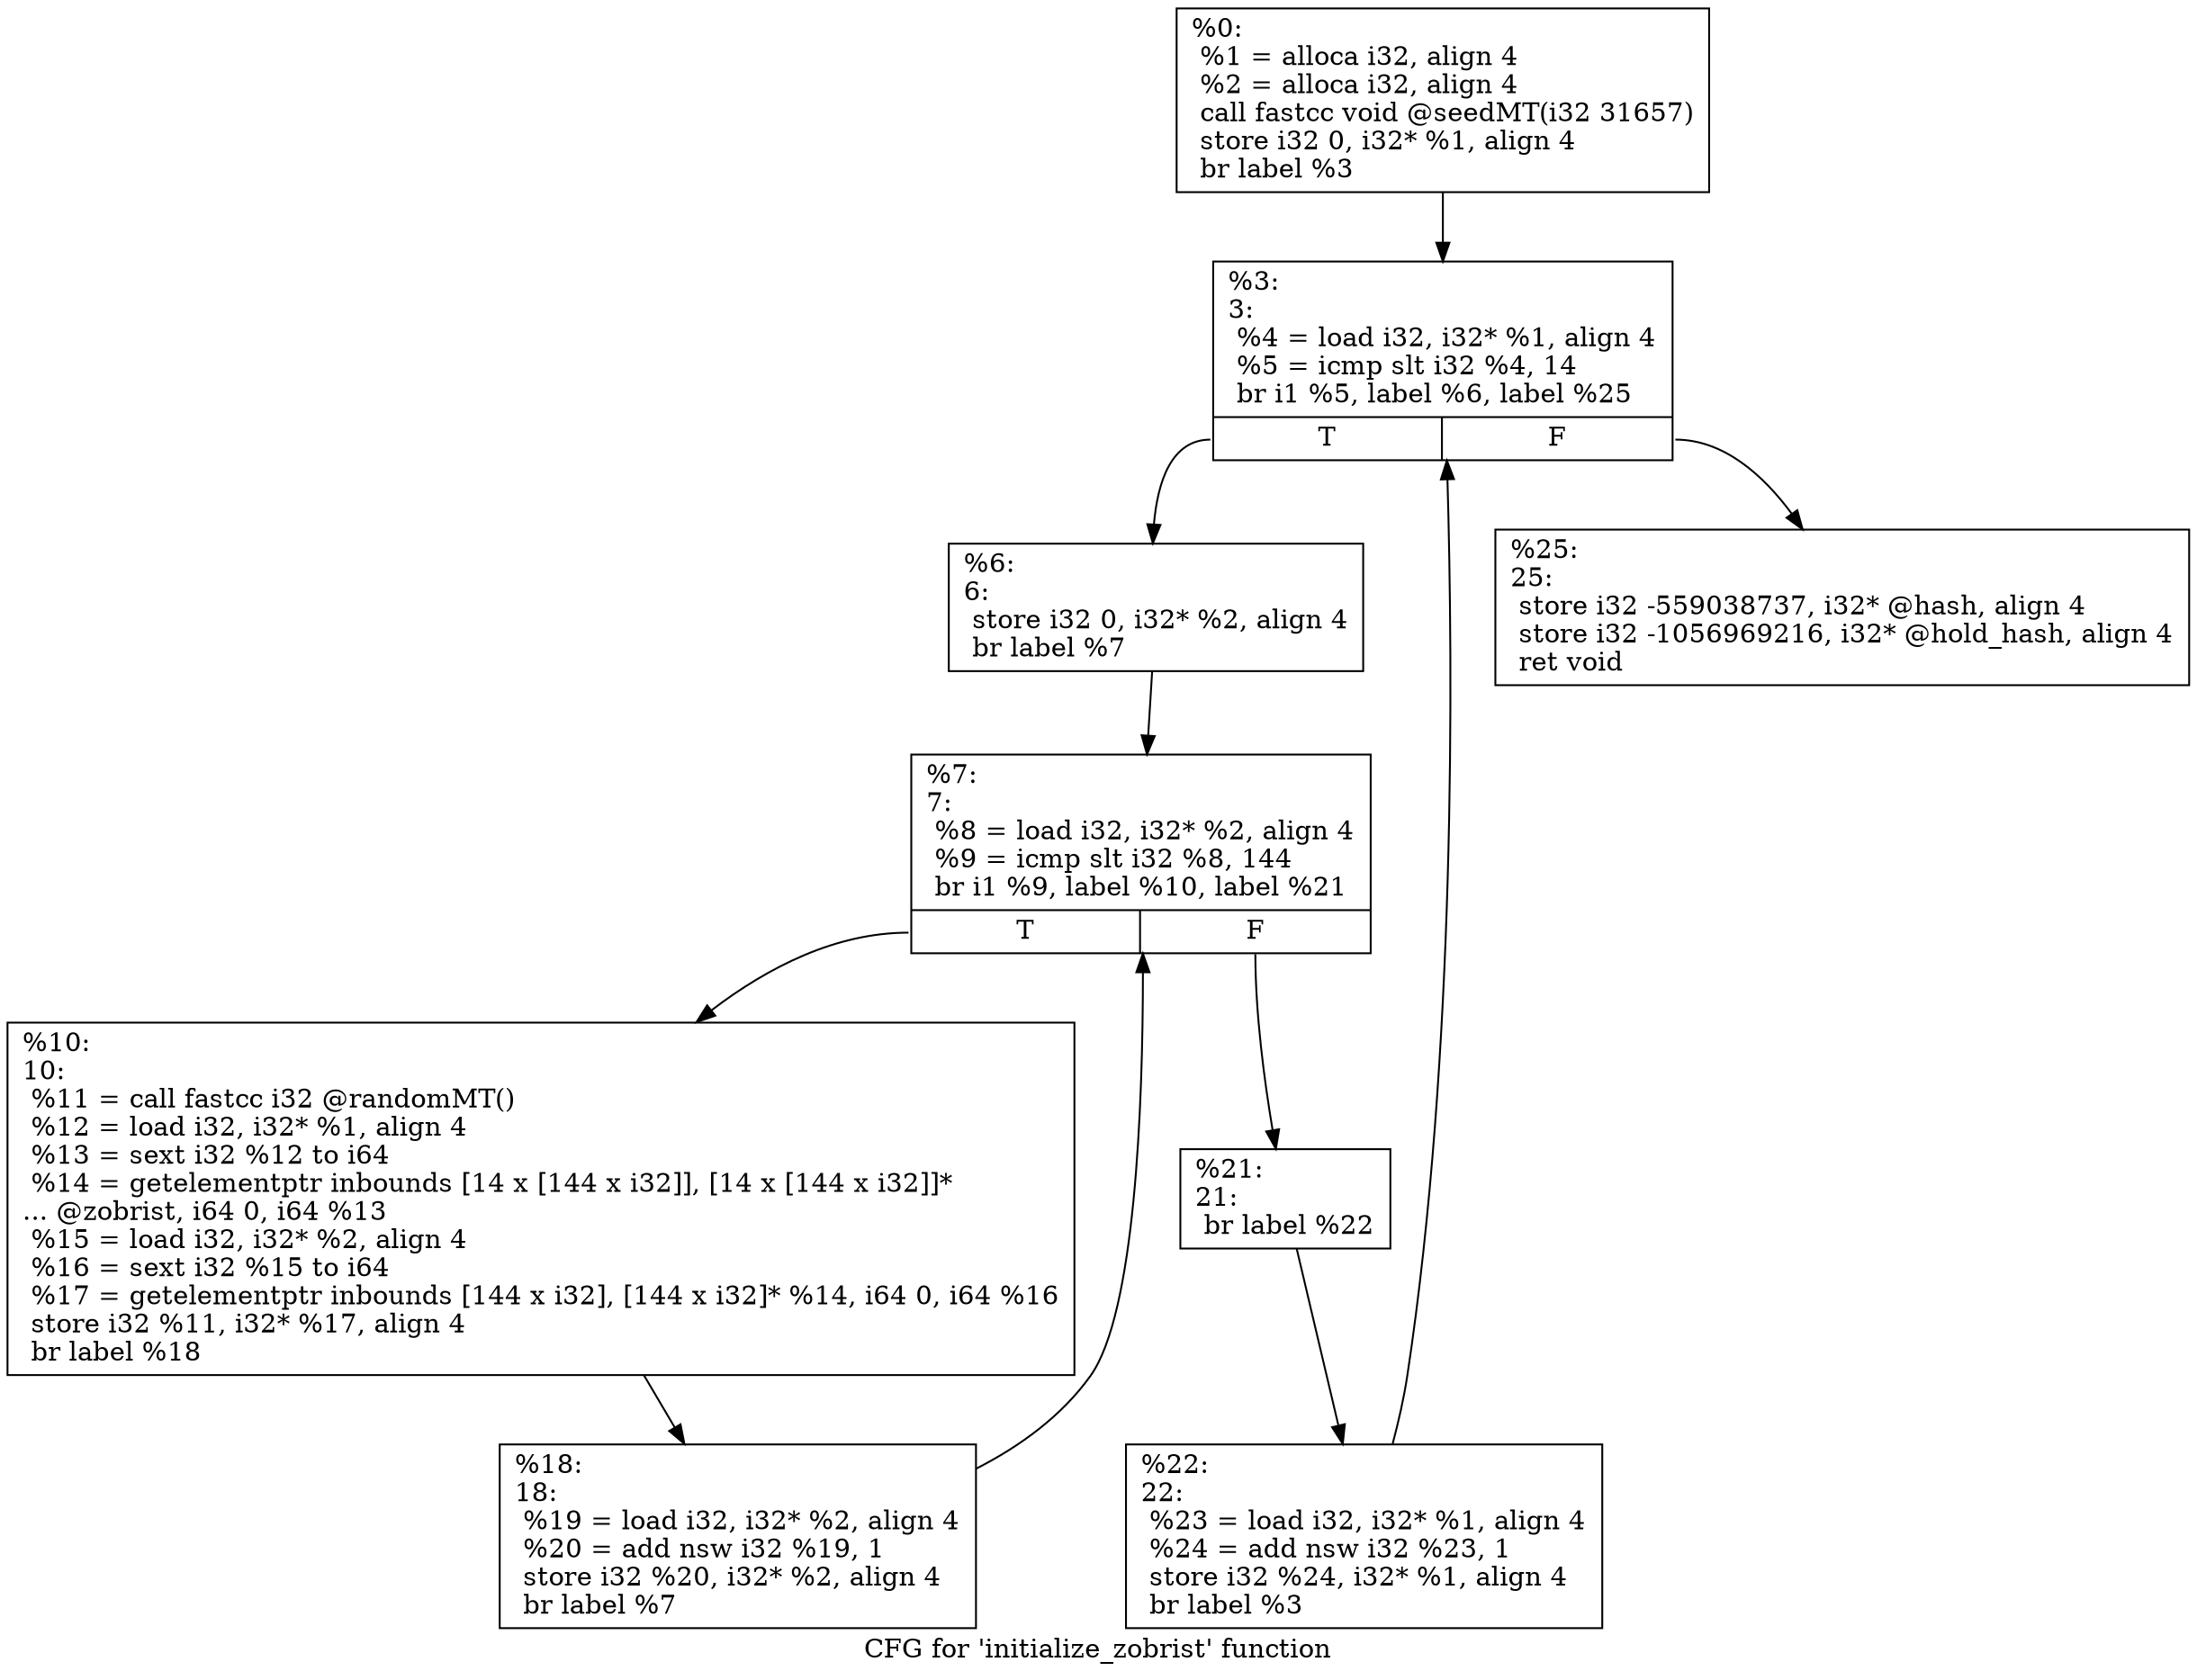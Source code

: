 digraph "CFG for 'initialize_zobrist' function" {
	label="CFG for 'initialize_zobrist' function";

	Node0x255d030 [shape=record,label="{%0:\l  %1 = alloca i32, align 4\l  %2 = alloca i32, align 4\l  call fastcc void @seedMT(i32 31657)\l  store i32 0, i32* %1, align 4\l  br label %3\l}"];
	Node0x255d030 -> Node0x255d080;
	Node0x255d080 [shape=record,label="{%3:\l3:                                                \l  %4 = load i32, i32* %1, align 4\l  %5 = icmp slt i32 %4, 14\l  br i1 %5, label %6, label %25\l|{<s0>T|<s1>F}}"];
	Node0x255d080:s0 -> Node0x255d0d0;
	Node0x255d080:s1 -> Node0x255d2b0;
	Node0x255d0d0 [shape=record,label="{%6:\l6:                                                \l  store i32 0, i32* %2, align 4\l  br label %7\l}"];
	Node0x255d0d0 -> Node0x255d120;
	Node0x255d120 [shape=record,label="{%7:\l7:                                                \l  %8 = load i32, i32* %2, align 4\l  %9 = icmp slt i32 %8, 144\l  br i1 %9, label %10, label %21\l|{<s0>T|<s1>F}}"];
	Node0x255d120:s0 -> Node0x255d170;
	Node0x255d120:s1 -> Node0x255d210;
	Node0x255d170 [shape=record,label="{%10:\l10:                                               \l  %11 = call fastcc i32 @randomMT()\l  %12 = load i32, i32* %1, align 4\l  %13 = sext i32 %12 to i64\l  %14 = getelementptr inbounds [14 x [144 x i32]], [14 x [144 x i32]]*\l... @zobrist, i64 0, i64 %13\l  %15 = load i32, i32* %2, align 4\l  %16 = sext i32 %15 to i64\l  %17 = getelementptr inbounds [144 x i32], [144 x i32]* %14, i64 0, i64 %16\l  store i32 %11, i32* %17, align 4\l  br label %18\l}"];
	Node0x255d170 -> Node0x255d1c0;
	Node0x255d1c0 [shape=record,label="{%18:\l18:                                               \l  %19 = load i32, i32* %2, align 4\l  %20 = add nsw i32 %19, 1\l  store i32 %20, i32* %2, align 4\l  br label %7\l}"];
	Node0x255d1c0 -> Node0x255d120;
	Node0x255d210 [shape=record,label="{%21:\l21:                                               \l  br label %22\l}"];
	Node0x255d210 -> Node0x255d260;
	Node0x255d260 [shape=record,label="{%22:\l22:                                               \l  %23 = load i32, i32* %1, align 4\l  %24 = add nsw i32 %23, 1\l  store i32 %24, i32* %1, align 4\l  br label %3\l}"];
	Node0x255d260 -> Node0x255d080;
	Node0x255d2b0 [shape=record,label="{%25:\l25:                                               \l  store i32 -559038737, i32* @hash, align 4\l  store i32 -1056969216, i32* @hold_hash, align 4\l  ret void\l}"];
}
